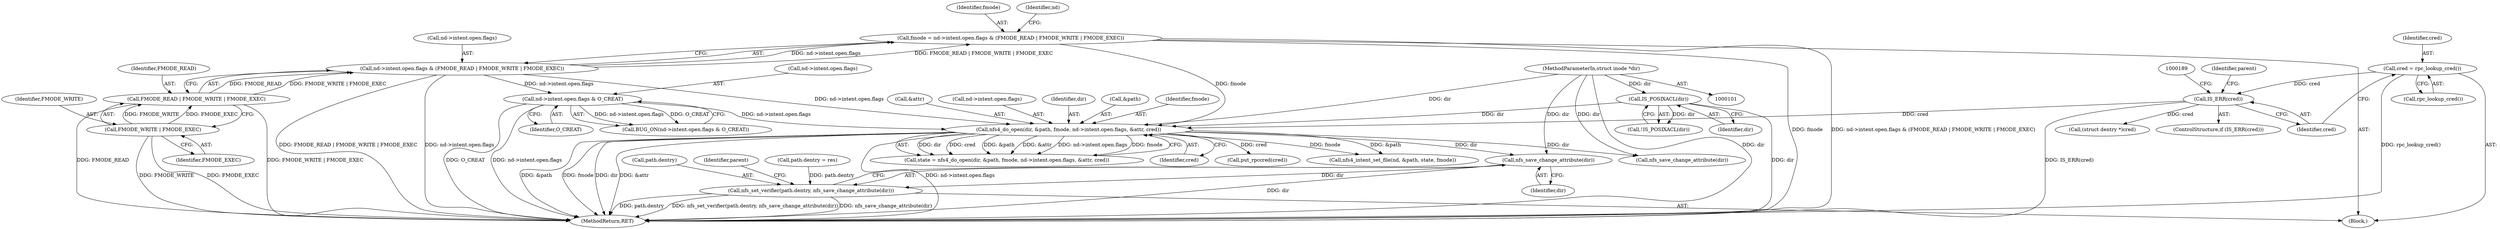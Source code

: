 digraph "0_linux_dc0b027dfadfcb8a5504f7d8052754bf8d501ab9_5@pointer" {
"1000262" [label="(Call,nfs_save_change_attribute(dir))"];
"1000200" [label="(Call,nfs4_do_open(dir, &path, fmode, nd->intent.open.flags, &attr, cred))"];
"1000153" [label="(Call,IS_POSIXACL(dir))"];
"1000102" [label="(MethodParameterIn,struct inode *dir)"];
"1000113" [label="(Call,fmode = nd->intent.open.flags & (FMODE_READ | FMODE_WRITE | FMODE_EXEC))"];
"1000115" [label="(Call,nd->intent.open.flags & (FMODE_READ | FMODE_WRITE | FMODE_EXEC))"];
"1000123" [label="(Call,FMODE_READ | FMODE_WRITE | FMODE_EXEC)"];
"1000125" [label="(Call,FMODE_WRITE | FMODE_EXEC)"];
"1000172" [label="(Call,nd->intent.open.flags & O_CREAT)"];
"1000185" [label="(Call,IS_ERR(cred))"];
"1000181" [label="(Call,cred = rpc_lookup_cred())"];
"1000258" [label="(Call,nfs_set_verifier(path.dentry, nfs_save_change_attribute(dir)))"];
"1000116" [label="(Call,nd->intent.open.flags)"];
"1000265" [label="(Identifier,parent)"];
"1000184" [label="(ControlStructure,if (IS_ERR(cred)))"];
"1000274" [label="(MethodReturn,RET)"];
"1000125" [label="(Call,FMODE_WRITE | FMODE_EXEC)"];
"1000102" [label="(MethodParameterIn,struct inode *dir)"];
"1000204" [label="(Identifier,fmode)"];
"1000182" [label="(Identifier,cred)"];
"1000114" [label="(Identifier,fmode)"];
"1000115" [label="(Call,nd->intent.open.flags & (FMODE_READ | FMODE_WRITE | FMODE_EXEC))"];
"1000180" [label="(Identifier,O_CREAT)"];
"1000266" [label="(Call,nfs4_intent_set_file(nd, &path, state, fmode))"];
"1000127" [label="(Identifier,FMODE_EXEC)"];
"1000212" [label="(Call,&attr)"];
"1000205" [label="(Call,nd->intent.open.flags)"];
"1000253" [label="(Call,path.dentry = res)"];
"1000124" [label="(Identifier,FMODE_READ)"];
"1000258" [label="(Call,nfs_set_verifier(path.dentry, nfs_save_change_attribute(dir)))"];
"1000113" [label="(Call,fmode = nd->intent.open.flags & (FMODE_READ | FMODE_WRITE | FMODE_EXEC))"];
"1000173" [label="(Call,nd->intent.open.flags)"];
"1000123" [label="(Call,FMODE_READ | FMODE_WRITE | FMODE_EXEC)"];
"1000186" [label="(Identifier,cred)"];
"1000262" [label="(Call,nfs_save_change_attribute(dir))"];
"1000152" [label="(Call,!IS_POSIXACL(dir))"];
"1000131" [label="(Identifier,nd)"];
"1000263" [label="(Identifier,dir)"];
"1000200" [label="(Call,nfs4_do_open(dir, &path, fmode, nd->intent.open.flags, &attr, cred))"];
"1000198" [label="(Call,state = nfs4_do_open(dir, &path, fmode, nd->intent.open.flags, &attr, cred))"];
"1000172" [label="(Call,nd->intent.open.flags & O_CREAT)"];
"1000192" [label="(Identifier,parent)"];
"1000183" [label="(Call,rpc_lookup_cred())"];
"1000259" [label="(Call,path.dentry)"];
"1000214" [label="(Identifier,cred)"];
"1000185" [label="(Call,IS_ERR(cred))"];
"1000201" [label="(Identifier,dir)"];
"1000181" [label="(Call,cred = rpc_lookup_cred())"];
"1000233" [label="(Call,nfs_save_change_attribute(dir))"];
"1000202" [label="(Call,&path)"];
"1000171" [label="(Call,BUG_ON(nd->intent.open.flags & O_CREAT))"];
"1000154" [label="(Identifier,dir)"];
"1000126" [label="(Identifier,FMODE_WRITE)"];
"1000215" [label="(Call,put_rpccred(cred))"];
"1000153" [label="(Call,IS_POSIXACL(dir))"];
"1000105" [label="(Block,)"];
"1000188" [label="(Call,(struct dentry *)cred)"];
"1000262" -> "1000258"  [label="AST: "];
"1000262" -> "1000263"  [label="CFG: "];
"1000263" -> "1000262"  [label="AST: "];
"1000258" -> "1000262"  [label="CFG: "];
"1000262" -> "1000274"  [label="DDG: dir"];
"1000262" -> "1000258"  [label="DDG: dir"];
"1000200" -> "1000262"  [label="DDG: dir"];
"1000102" -> "1000262"  [label="DDG: dir"];
"1000200" -> "1000198"  [label="AST: "];
"1000200" -> "1000214"  [label="CFG: "];
"1000201" -> "1000200"  [label="AST: "];
"1000202" -> "1000200"  [label="AST: "];
"1000204" -> "1000200"  [label="AST: "];
"1000205" -> "1000200"  [label="AST: "];
"1000212" -> "1000200"  [label="AST: "];
"1000214" -> "1000200"  [label="AST: "];
"1000198" -> "1000200"  [label="CFG: "];
"1000200" -> "1000274"  [label="DDG: dir"];
"1000200" -> "1000274"  [label="DDG: &attr"];
"1000200" -> "1000274"  [label="DDG: nd->intent.open.flags"];
"1000200" -> "1000274"  [label="DDG: &path"];
"1000200" -> "1000274"  [label="DDG: fmode"];
"1000200" -> "1000198"  [label="DDG: dir"];
"1000200" -> "1000198"  [label="DDG: cred"];
"1000200" -> "1000198"  [label="DDG: &path"];
"1000200" -> "1000198"  [label="DDG: &attr"];
"1000200" -> "1000198"  [label="DDG: nd->intent.open.flags"];
"1000200" -> "1000198"  [label="DDG: fmode"];
"1000153" -> "1000200"  [label="DDG: dir"];
"1000102" -> "1000200"  [label="DDG: dir"];
"1000113" -> "1000200"  [label="DDG: fmode"];
"1000172" -> "1000200"  [label="DDG: nd->intent.open.flags"];
"1000115" -> "1000200"  [label="DDG: nd->intent.open.flags"];
"1000185" -> "1000200"  [label="DDG: cred"];
"1000200" -> "1000215"  [label="DDG: cred"];
"1000200" -> "1000233"  [label="DDG: dir"];
"1000200" -> "1000266"  [label="DDG: &path"];
"1000200" -> "1000266"  [label="DDG: fmode"];
"1000153" -> "1000152"  [label="AST: "];
"1000153" -> "1000154"  [label="CFG: "];
"1000154" -> "1000153"  [label="AST: "];
"1000152" -> "1000153"  [label="CFG: "];
"1000153" -> "1000274"  [label="DDG: dir"];
"1000153" -> "1000152"  [label="DDG: dir"];
"1000102" -> "1000153"  [label="DDG: dir"];
"1000102" -> "1000101"  [label="AST: "];
"1000102" -> "1000274"  [label="DDG: dir"];
"1000102" -> "1000233"  [label="DDG: dir"];
"1000113" -> "1000105"  [label="AST: "];
"1000113" -> "1000115"  [label="CFG: "];
"1000114" -> "1000113"  [label="AST: "];
"1000115" -> "1000113"  [label="AST: "];
"1000131" -> "1000113"  [label="CFG: "];
"1000113" -> "1000274"  [label="DDG: fmode"];
"1000113" -> "1000274"  [label="DDG: nd->intent.open.flags & (FMODE_READ | FMODE_WRITE | FMODE_EXEC)"];
"1000115" -> "1000113"  [label="DDG: nd->intent.open.flags"];
"1000115" -> "1000113"  [label="DDG: FMODE_READ | FMODE_WRITE | FMODE_EXEC"];
"1000115" -> "1000123"  [label="CFG: "];
"1000116" -> "1000115"  [label="AST: "];
"1000123" -> "1000115"  [label="AST: "];
"1000115" -> "1000274"  [label="DDG: FMODE_READ | FMODE_WRITE | FMODE_EXEC"];
"1000115" -> "1000274"  [label="DDG: nd->intent.open.flags"];
"1000123" -> "1000115"  [label="DDG: FMODE_READ"];
"1000123" -> "1000115"  [label="DDG: FMODE_WRITE | FMODE_EXEC"];
"1000115" -> "1000172"  [label="DDG: nd->intent.open.flags"];
"1000123" -> "1000125"  [label="CFG: "];
"1000124" -> "1000123"  [label="AST: "];
"1000125" -> "1000123"  [label="AST: "];
"1000123" -> "1000274"  [label="DDG: FMODE_WRITE | FMODE_EXEC"];
"1000123" -> "1000274"  [label="DDG: FMODE_READ"];
"1000125" -> "1000123"  [label="DDG: FMODE_WRITE"];
"1000125" -> "1000123"  [label="DDG: FMODE_EXEC"];
"1000125" -> "1000127"  [label="CFG: "];
"1000126" -> "1000125"  [label="AST: "];
"1000127" -> "1000125"  [label="AST: "];
"1000125" -> "1000274"  [label="DDG: FMODE_WRITE"];
"1000125" -> "1000274"  [label="DDG: FMODE_EXEC"];
"1000172" -> "1000171"  [label="AST: "];
"1000172" -> "1000180"  [label="CFG: "];
"1000173" -> "1000172"  [label="AST: "];
"1000180" -> "1000172"  [label="AST: "];
"1000171" -> "1000172"  [label="CFG: "];
"1000172" -> "1000274"  [label="DDG: O_CREAT"];
"1000172" -> "1000274"  [label="DDG: nd->intent.open.flags"];
"1000172" -> "1000171"  [label="DDG: nd->intent.open.flags"];
"1000172" -> "1000171"  [label="DDG: O_CREAT"];
"1000185" -> "1000184"  [label="AST: "];
"1000185" -> "1000186"  [label="CFG: "];
"1000186" -> "1000185"  [label="AST: "];
"1000189" -> "1000185"  [label="CFG: "];
"1000192" -> "1000185"  [label="CFG: "];
"1000185" -> "1000274"  [label="DDG: IS_ERR(cred)"];
"1000181" -> "1000185"  [label="DDG: cred"];
"1000185" -> "1000188"  [label="DDG: cred"];
"1000181" -> "1000105"  [label="AST: "];
"1000181" -> "1000183"  [label="CFG: "];
"1000182" -> "1000181"  [label="AST: "];
"1000183" -> "1000181"  [label="AST: "];
"1000186" -> "1000181"  [label="CFG: "];
"1000181" -> "1000274"  [label="DDG: rpc_lookup_cred()"];
"1000258" -> "1000105"  [label="AST: "];
"1000259" -> "1000258"  [label="AST: "];
"1000265" -> "1000258"  [label="CFG: "];
"1000258" -> "1000274"  [label="DDG: path.dentry"];
"1000258" -> "1000274"  [label="DDG: nfs_set_verifier(path.dentry, nfs_save_change_attribute(dir))"];
"1000258" -> "1000274"  [label="DDG: nfs_save_change_attribute(dir)"];
"1000253" -> "1000258"  [label="DDG: path.dentry"];
}
